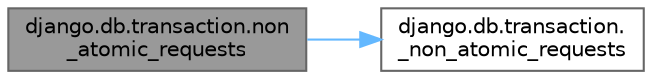 digraph "django.db.transaction.non_atomic_requests"
{
 // LATEX_PDF_SIZE
  bgcolor="transparent";
  edge [fontname=Helvetica,fontsize=10,labelfontname=Helvetica,labelfontsize=10];
  node [fontname=Helvetica,fontsize=10,shape=box,height=0.2,width=0.4];
  rankdir="LR";
  Node1 [id="Node000001",label="django.db.transaction.non\l_atomic_requests",height=0.2,width=0.4,color="gray40", fillcolor="grey60", style="filled", fontcolor="black",tooltip=" "];
  Node1 -> Node2 [id="edge1_Node000001_Node000002",color="steelblue1",style="solid",tooltip=" "];
  Node2 [id="Node000002",label="django.db.transaction.\l_non_atomic_requests",height=0.2,width=0.4,color="grey40", fillcolor="white", style="filled",URL="$namespacedjango_1_1db_1_1transaction.html#a3b9e64904e33ffa4385ac722b3223bc4",tooltip=" "];
}
